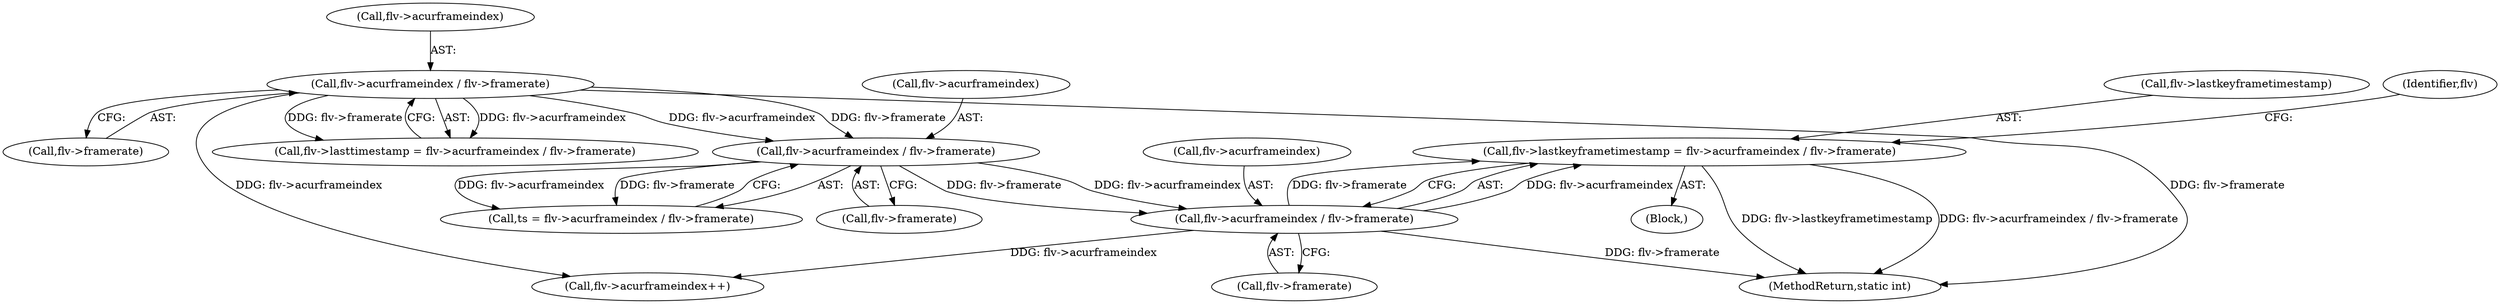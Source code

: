 digraph "0_FFmpeg_6b67d7f05918f7a1ee8fc6ff21355d7e8736aa10@integer" {
"1000899" [label="(Call,flv->lastkeyframetimestamp = flv->acurframeindex / flv->framerate)"];
"1000903" [label="(Call,flv->acurframeindex / flv->framerate)"];
"1000888" [label="(Call,flv->acurframeindex / flv->framerate)"];
"1000871" [label="(Call,flv->acurframeindex / flv->framerate)"];
"1000884" [label="(Block,)"];
"1000888" [label="(Call,flv->acurframeindex / flv->framerate)"];
"1000875" [label="(Call,flv->framerate)"];
"1000899" [label="(Call,flv->lastkeyframetimestamp = flv->acurframeindex / flv->framerate)"];
"1000907" [label="(Call,flv->framerate)"];
"1000871" [label="(Call,flv->acurframeindex / flv->framerate)"];
"1000904" [label="(Call,flv->acurframeindex)"];
"1000886" [label="(Call,ts = flv->acurframeindex / flv->framerate)"];
"1000920" [label="(Call,flv->acurframeindex++)"];
"1000912" [label="(Identifier,flv)"];
"1000900" [label="(Call,flv->lastkeyframetimestamp)"];
"1000872" [label="(Call,flv->acurframeindex)"];
"1000903" [label="(Call,flv->acurframeindex / flv->framerate)"];
"1000867" [label="(Call,flv->lasttimestamp = flv->acurframeindex / flv->framerate)"];
"1000950" [label="(MethodReturn,static int)"];
"1000889" [label="(Call,flv->acurframeindex)"];
"1000892" [label="(Call,flv->framerate)"];
"1000899" -> "1000884"  [label="AST: "];
"1000899" -> "1000903"  [label="CFG: "];
"1000900" -> "1000899"  [label="AST: "];
"1000903" -> "1000899"  [label="AST: "];
"1000912" -> "1000899"  [label="CFG: "];
"1000899" -> "1000950"  [label="DDG: flv->lastkeyframetimestamp"];
"1000899" -> "1000950"  [label="DDG: flv->acurframeindex / flv->framerate"];
"1000903" -> "1000899"  [label="DDG: flv->acurframeindex"];
"1000903" -> "1000899"  [label="DDG: flv->framerate"];
"1000903" -> "1000907"  [label="CFG: "];
"1000904" -> "1000903"  [label="AST: "];
"1000907" -> "1000903"  [label="AST: "];
"1000903" -> "1000950"  [label="DDG: flv->framerate"];
"1000888" -> "1000903"  [label="DDG: flv->acurframeindex"];
"1000888" -> "1000903"  [label="DDG: flv->framerate"];
"1000903" -> "1000920"  [label="DDG: flv->acurframeindex"];
"1000888" -> "1000886"  [label="AST: "];
"1000888" -> "1000892"  [label="CFG: "];
"1000889" -> "1000888"  [label="AST: "];
"1000892" -> "1000888"  [label="AST: "];
"1000886" -> "1000888"  [label="CFG: "];
"1000888" -> "1000886"  [label="DDG: flv->acurframeindex"];
"1000888" -> "1000886"  [label="DDG: flv->framerate"];
"1000871" -> "1000888"  [label="DDG: flv->acurframeindex"];
"1000871" -> "1000888"  [label="DDG: flv->framerate"];
"1000871" -> "1000867"  [label="AST: "];
"1000871" -> "1000875"  [label="CFG: "];
"1000872" -> "1000871"  [label="AST: "];
"1000875" -> "1000871"  [label="AST: "];
"1000867" -> "1000871"  [label="CFG: "];
"1000871" -> "1000950"  [label="DDG: flv->framerate"];
"1000871" -> "1000867"  [label="DDG: flv->acurframeindex"];
"1000871" -> "1000867"  [label="DDG: flv->framerate"];
"1000871" -> "1000920"  [label="DDG: flv->acurframeindex"];
}
